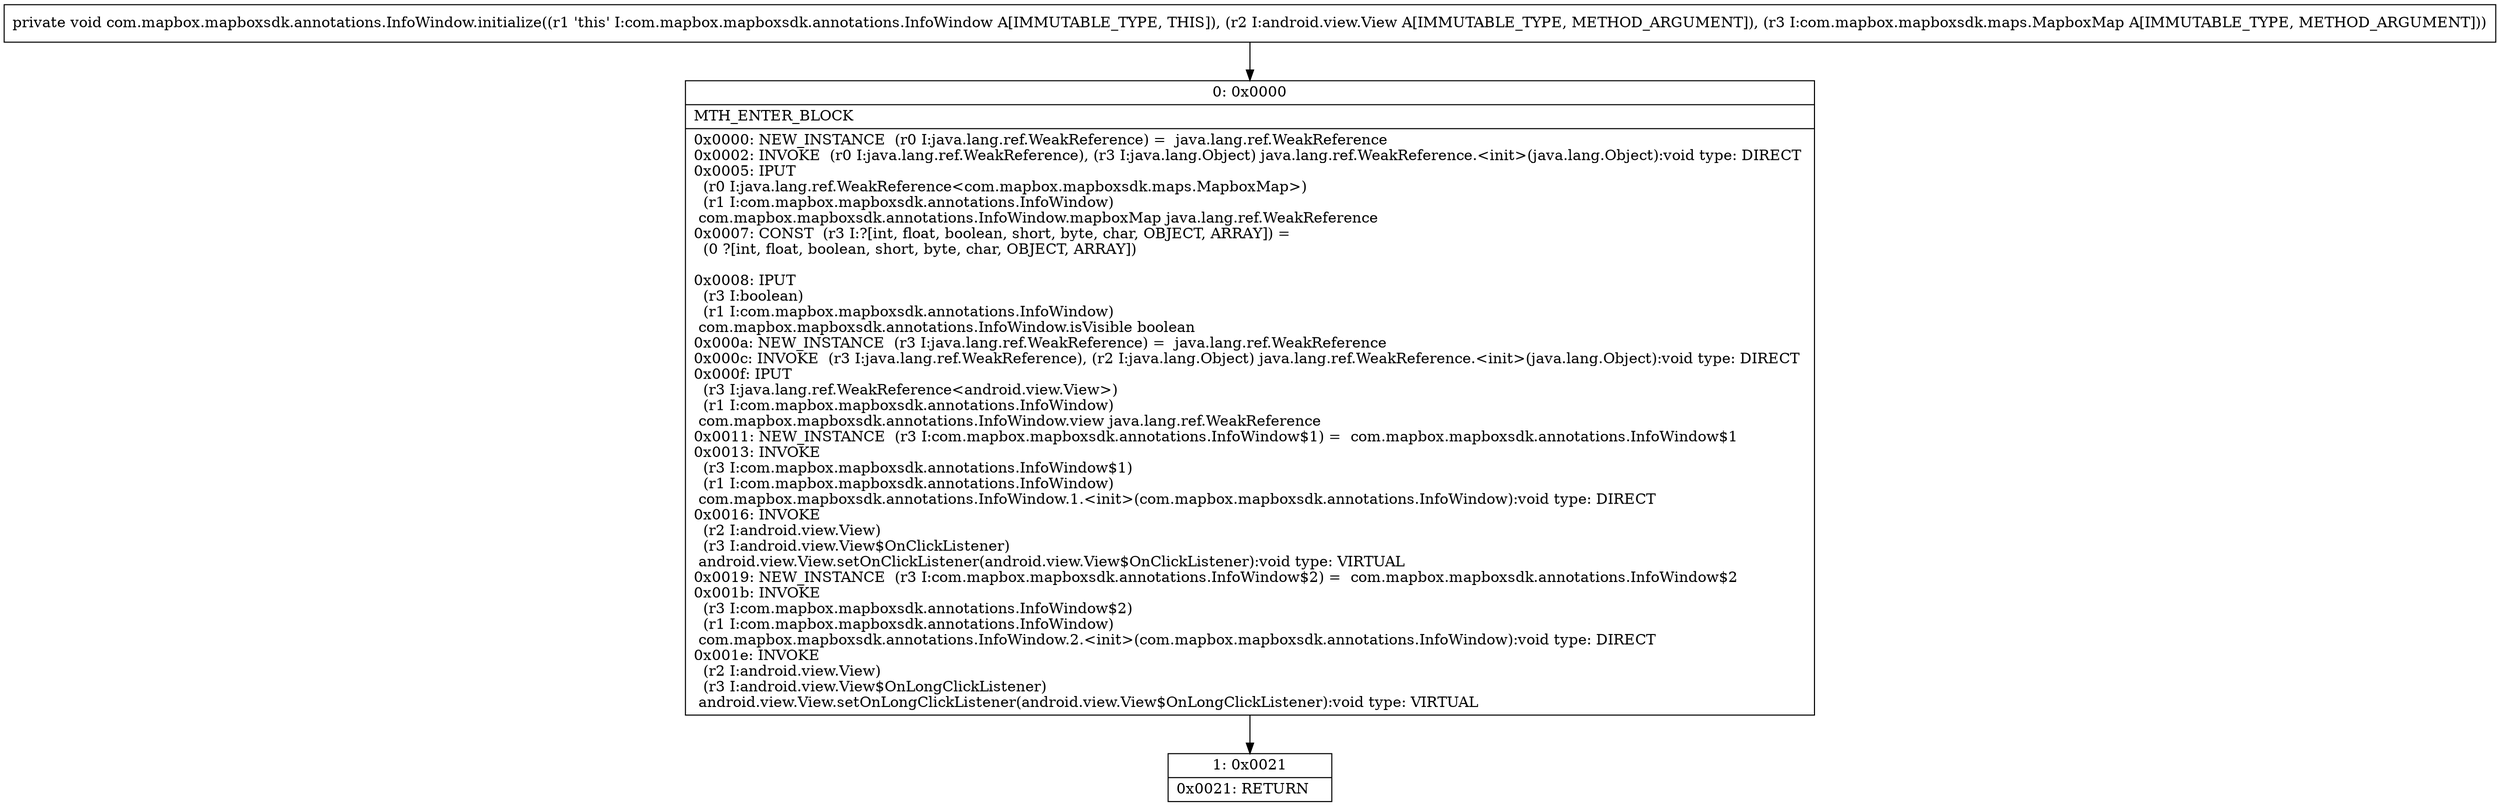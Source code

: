 digraph "CFG forcom.mapbox.mapboxsdk.annotations.InfoWindow.initialize(Landroid\/view\/View;Lcom\/mapbox\/mapboxsdk\/maps\/MapboxMap;)V" {
Node_0 [shape=record,label="{0\:\ 0x0000|MTH_ENTER_BLOCK\l|0x0000: NEW_INSTANCE  (r0 I:java.lang.ref.WeakReference) =  java.lang.ref.WeakReference \l0x0002: INVOKE  (r0 I:java.lang.ref.WeakReference), (r3 I:java.lang.Object) java.lang.ref.WeakReference.\<init\>(java.lang.Object):void type: DIRECT \l0x0005: IPUT  \l  (r0 I:java.lang.ref.WeakReference\<com.mapbox.mapboxsdk.maps.MapboxMap\>)\l  (r1 I:com.mapbox.mapboxsdk.annotations.InfoWindow)\l com.mapbox.mapboxsdk.annotations.InfoWindow.mapboxMap java.lang.ref.WeakReference \l0x0007: CONST  (r3 I:?[int, float, boolean, short, byte, char, OBJECT, ARRAY]) = \l  (0 ?[int, float, boolean, short, byte, char, OBJECT, ARRAY])\l \l0x0008: IPUT  \l  (r3 I:boolean)\l  (r1 I:com.mapbox.mapboxsdk.annotations.InfoWindow)\l com.mapbox.mapboxsdk.annotations.InfoWindow.isVisible boolean \l0x000a: NEW_INSTANCE  (r3 I:java.lang.ref.WeakReference) =  java.lang.ref.WeakReference \l0x000c: INVOKE  (r3 I:java.lang.ref.WeakReference), (r2 I:java.lang.Object) java.lang.ref.WeakReference.\<init\>(java.lang.Object):void type: DIRECT \l0x000f: IPUT  \l  (r3 I:java.lang.ref.WeakReference\<android.view.View\>)\l  (r1 I:com.mapbox.mapboxsdk.annotations.InfoWindow)\l com.mapbox.mapboxsdk.annotations.InfoWindow.view java.lang.ref.WeakReference \l0x0011: NEW_INSTANCE  (r3 I:com.mapbox.mapboxsdk.annotations.InfoWindow$1) =  com.mapbox.mapboxsdk.annotations.InfoWindow$1 \l0x0013: INVOKE  \l  (r3 I:com.mapbox.mapboxsdk.annotations.InfoWindow$1)\l  (r1 I:com.mapbox.mapboxsdk.annotations.InfoWindow)\l com.mapbox.mapboxsdk.annotations.InfoWindow.1.\<init\>(com.mapbox.mapboxsdk.annotations.InfoWindow):void type: DIRECT \l0x0016: INVOKE  \l  (r2 I:android.view.View)\l  (r3 I:android.view.View$OnClickListener)\l android.view.View.setOnClickListener(android.view.View$OnClickListener):void type: VIRTUAL \l0x0019: NEW_INSTANCE  (r3 I:com.mapbox.mapboxsdk.annotations.InfoWindow$2) =  com.mapbox.mapboxsdk.annotations.InfoWindow$2 \l0x001b: INVOKE  \l  (r3 I:com.mapbox.mapboxsdk.annotations.InfoWindow$2)\l  (r1 I:com.mapbox.mapboxsdk.annotations.InfoWindow)\l com.mapbox.mapboxsdk.annotations.InfoWindow.2.\<init\>(com.mapbox.mapboxsdk.annotations.InfoWindow):void type: DIRECT \l0x001e: INVOKE  \l  (r2 I:android.view.View)\l  (r3 I:android.view.View$OnLongClickListener)\l android.view.View.setOnLongClickListener(android.view.View$OnLongClickListener):void type: VIRTUAL \l}"];
Node_1 [shape=record,label="{1\:\ 0x0021|0x0021: RETURN   \l}"];
MethodNode[shape=record,label="{private void com.mapbox.mapboxsdk.annotations.InfoWindow.initialize((r1 'this' I:com.mapbox.mapboxsdk.annotations.InfoWindow A[IMMUTABLE_TYPE, THIS]), (r2 I:android.view.View A[IMMUTABLE_TYPE, METHOD_ARGUMENT]), (r3 I:com.mapbox.mapboxsdk.maps.MapboxMap A[IMMUTABLE_TYPE, METHOD_ARGUMENT])) }"];
MethodNode -> Node_0;
Node_0 -> Node_1;
}

